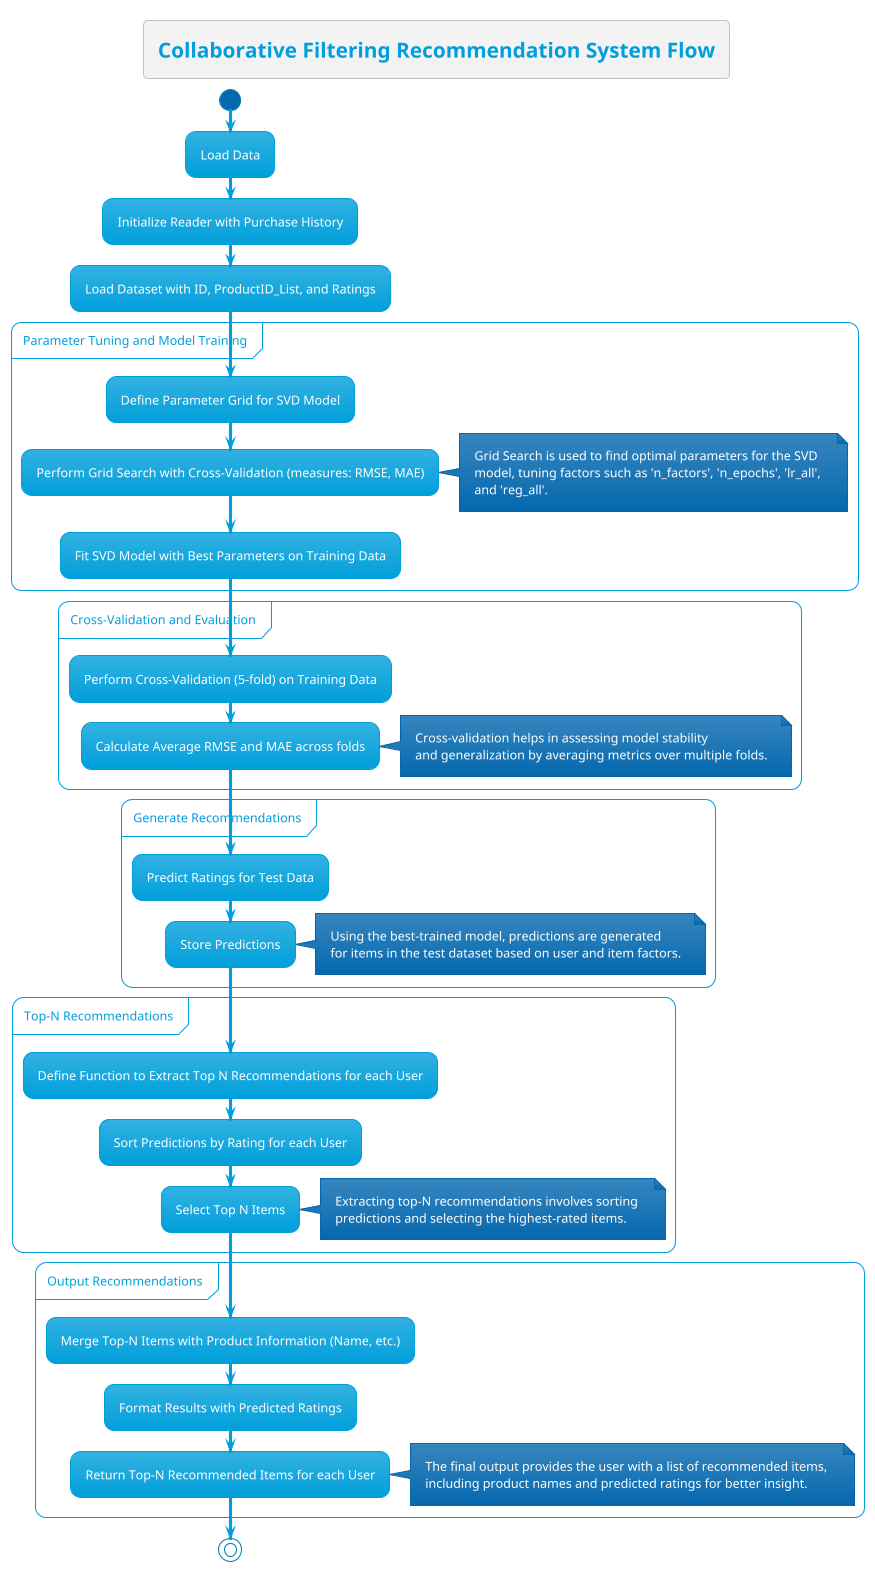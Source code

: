 @startuml collaborative_based_recommender
!theme bluegray

title Collaborative Filtering Recommendation System Flow

start

:Load Data;
:Initialize Reader with Purchase History;
:Load Dataset with ID, ProductID_List, and Ratings;

partition "Parameter Tuning and Model Training" {
    :Define Parameter Grid for SVD Model;
    :Perform Grid Search with Cross-Validation (measures: RMSE, MAE);
    note right
        Grid Search is used to find optimal parameters for the SVD 
        model, tuning factors such as 'n_factors', 'n_epochs', 'lr_all', 
        and 'reg_all'.
    end note
    :Fit SVD Model with Best Parameters on Training Data;
}

partition "Cross-Validation and Evaluation" {
    :Perform Cross-Validation (5-fold) on Training Data;
    :Calculate Average RMSE and MAE across folds;
    note right
        Cross-validation helps in assessing model stability 
        and generalization by averaging metrics over multiple folds.
    end note
}

partition "Generate Recommendations" {
    :Predict Ratings for Test Data;
    :Store Predictions;
    note right
        Using the best-trained model, predictions are generated 
        for items in the test dataset based on user and item factors.
    end note
}

partition "Top-N Recommendations" {
    :Define Function to Extract Top N Recommendations for each User;
    :Sort Predictions by Rating for each User;
    :Select Top N Items;
    note right
        Extracting top-N recommendations involves sorting 
        predictions and selecting the highest-rated items.
    end note
}

partition "Output Recommendations" {
    :Merge Top-N Items with Product Information (Name, etc.);
    :Format Results with Predicted Ratings;
    :Return Top-N Recommended Items for each User;
    note right
        The final output provides the user with a list of recommended items, 
        including product names and predicted ratings for better insight.
    end note
}

stop
@enduml
